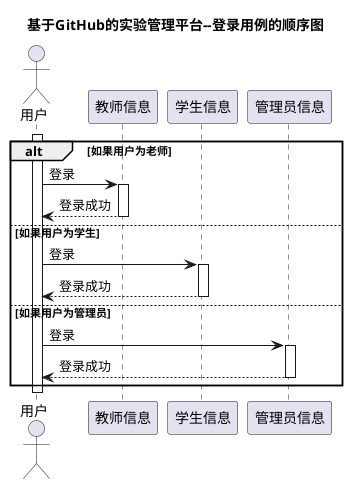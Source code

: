 @startuml
title 基于GitHub的实验管理平台--登录用例的顺序图
actor 用户
activate 用户
alt 如果用户为老师
    用户->教师信息:登录
    activate 教师信息
    教师信息-->用户:登录成功
    deactivate 教师信息
else 如果用户为学生
    用户->学生信息:登录
    activate 学生信息
    学生信息-->用户:登录成功
    deactivate 学生信息
else 如果用户为管理员
    用户->管理员信息:登录
    activate 管理员信息
    管理员信息-->用户:登录成功
    deactivate 管理员信息
end
deactivate 用户
@enduml